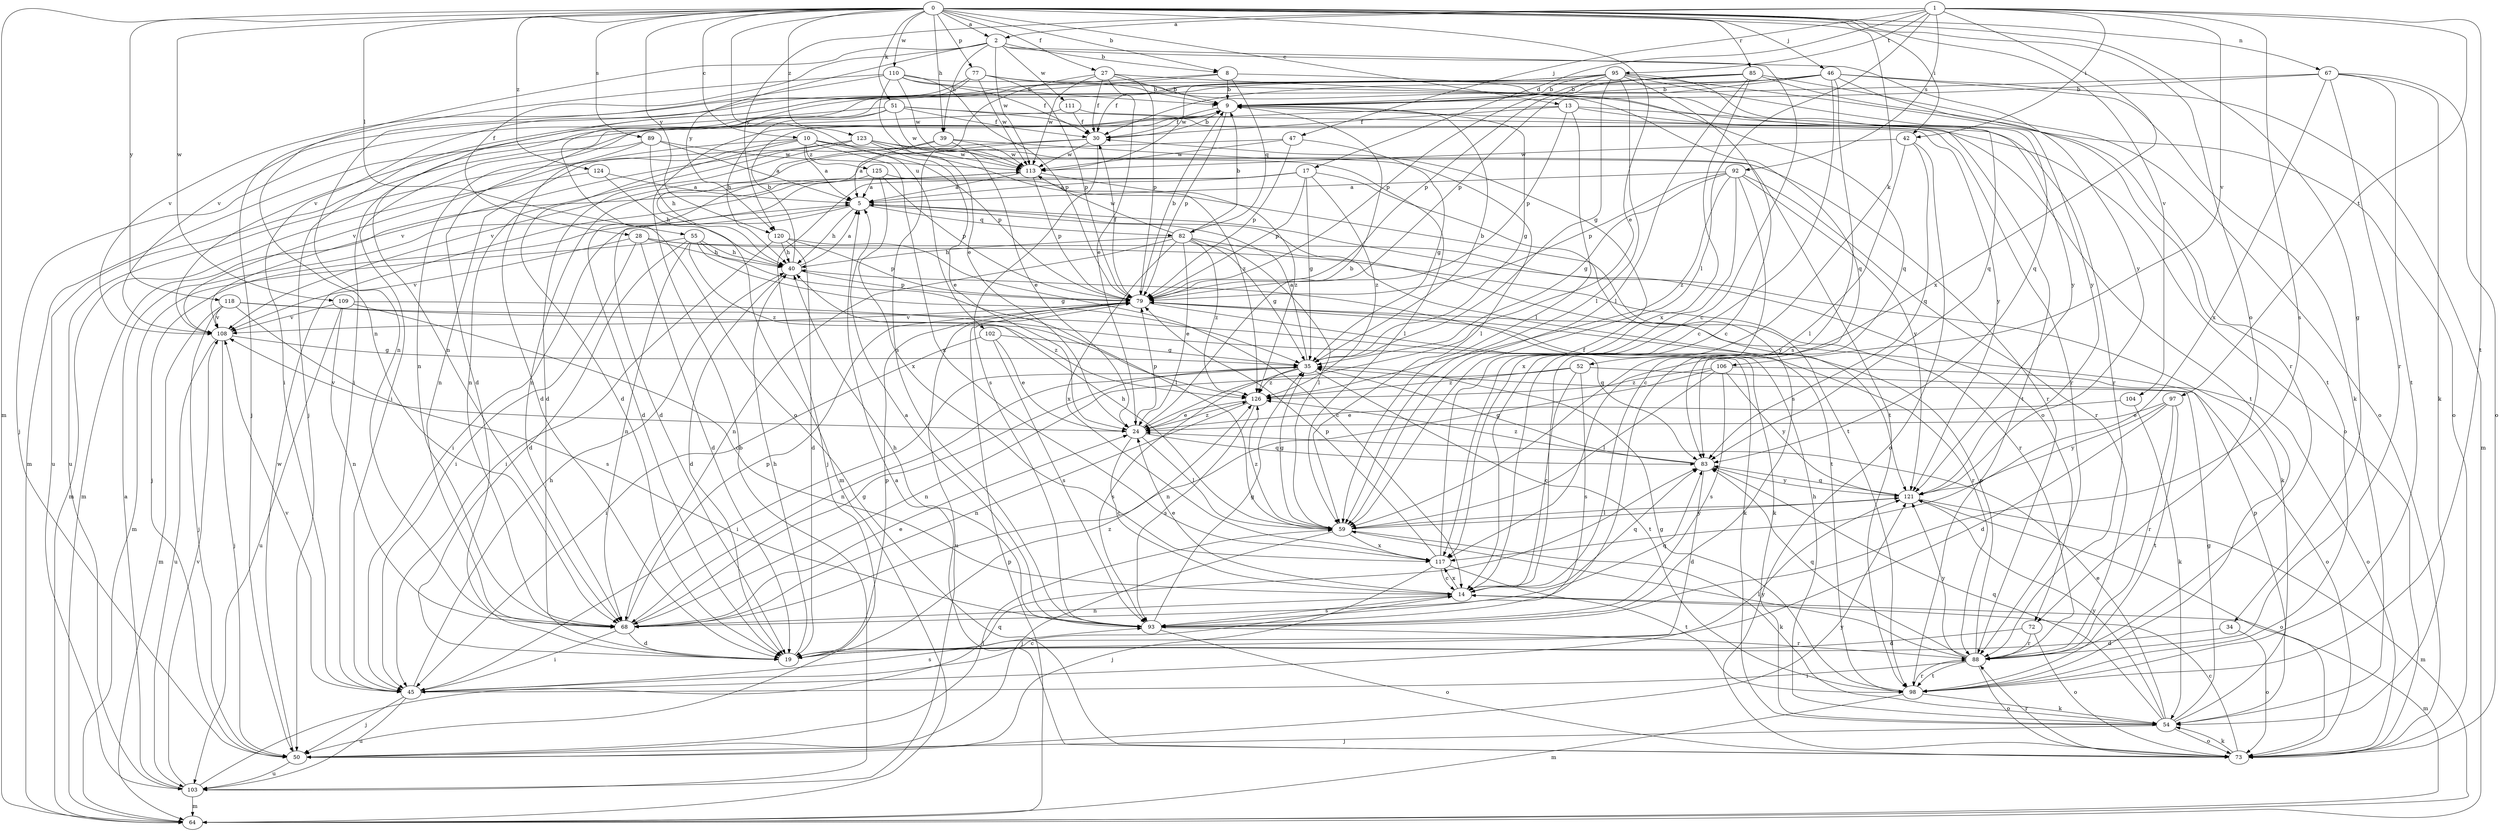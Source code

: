 strict digraph  {
0;
1;
2;
5;
8;
9;
10;
13;
14;
17;
19;
24;
27;
28;
30;
34;
35;
39;
40;
42;
45;
46;
47;
50;
51;
52;
54;
55;
59;
64;
67;
68;
72;
73;
77;
79;
82;
83;
85;
88;
89;
92;
93;
95;
97;
98;
102;
103;
104;
106;
108;
109;
110;
111;
113;
117;
118;
120;
121;
123;
124;
125;
126;
0 -> 2  [label=a];
0 -> 8  [label=b];
0 -> 10  [label=c];
0 -> 13  [label=c];
0 -> 24  [label=e];
0 -> 27  [label=f];
0 -> 34  [label=g];
0 -> 39  [label=h];
0 -> 42  [label=i];
0 -> 46  [label=j];
0 -> 51  [label=k];
0 -> 52  [label=k];
0 -> 55  [label=l];
0 -> 64  [label=m];
0 -> 67  [label=n];
0 -> 72  [label=o];
0 -> 77  [label=p];
0 -> 85  [label=r];
0 -> 89  [label=s];
0 -> 102  [label=u];
0 -> 104  [label=v];
0 -> 109  [label=w];
0 -> 110  [label=w];
0 -> 118  [label=y];
0 -> 120  [label=y];
0 -> 123  [label=z];
0 -> 124  [label=z];
1 -> 2  [label=a];
1 -> 17  [label=d];
1 -> 42  [label=i];
1 -> 47  [label=j];
1 -> 59  [label=l];
1 -> 92  [label=s];
1 -> 93  [label=s];
1 -> 95  [label=t];
1 -> 97  [label=t];
1 -> 98  [label=t];
1 -> 106  [label=v];
1 -> 117  [label=x];
1 -> 120  [label=y];
2 -> 8  [label=b];
2 -> 14  [label=c];
2 -> 28  [label=f];
2 -> 39  [label=h];
2 -> 68  [label=n];
2 -> 111  [label=w];
2 -> 113  [label=w];
2 -> 120  [label=y];
2 -> 121  [label=y];
5 -> 40  [label=h];
5 -> 45  [label=i];
5 -> 50  [label=j];
5 -> 72  [label=o];
5 -> 82  [label=q];
5 -> 121  [label=y];
8 -> 9  [label=b];
8 -> 73  [label=o];
8 -> 82  [label=q];
8 -> 83  [label=q];
8 -> 108  [label=v];
9 -> 30  [label=f];
9 -> 35  [label=g];
9 -> 68  [label=n];
9 -> 79  [label=p];
9 -> 98  [label=t];
10 -> 5  [label=a];
10 -> 19  [label=d];
10 -> 59  [label=l];
10 -> 68  [label=n];
10 -> 79  [label=p];
10 -> 88  [label=r];
10 -> 108  [label=v];
10 -> 117  [label=x];
10 -> 125  [label=z];
13 -> 30  [label=f];
13 -> 59  [label=l];
13 -> 64  [label=m];
13 -> 79  [label=p];
13 -> 88  [label=r];
13 -> 98  [label=t];
14 -> 24  [label=e];
14 -> 64  [label=m];
14 -> 68  [label=n];
14 -> 83  [label=q];
14 -> 93  [label=s];
14 -> 117  [label=x];
17 -> 5  [label=a];
17 -> 19  [label=d];
17 -> 35  [label=g];
17 -> 50  [label=j];
17 -> 79  [label=p];
17 -> 93  [label=s];
17 -> 126  [label=z];
19 -> 40  [label=h];
19 -> 79  [label=p];
19 -> 126  [label=z];
24 -> 9  [label=b];
24 -> 14  [label=c];
24 -> 59  [label=l];
24 -> 79  [label=p];
24 -> 83  [label=q];
24 -> 108  [label=v];
24 -> 126  [label=z];
27 -> 9  [label=b];
27 -> 24  [label=e];
27 -> 30  [label=f];
27 -> 79  [label=p];
27 -> 83  [label=q];
27 -> 93  [label=s];
27 -> 113  [label=w];
28 -> 19  [label=d];
28 -> 40  [label=h];
28 -> 45  [label=i];
28 -> 54  [label=k];
28 -> 88  [label=r];
28 -> 108  [label=v];
30 -> 9  [label=b];
30 -> 64  [label=m];
30 -> 68  [label=n];
30 -> 93  [label=s];
30 -> 113  [label=w];
34 -> 19  [label=d];
34 -> 73  [label=o];
35 -> 5  [label=a];
35 -> 9  [label=b];
35 -> 45  [label=i];
35 -> 68  [label=n];
35 -> 93  [label=s];
35 -> 98  [label=t];
35 -> 126  [label=z];
39 -> 5  [label=a];
39 -> 24  [label=e];
39 -> 59  [label=l];
39 -> 103  [label=u];
39 -> 113  [label=w];
40 -> 5  [label=a];
40 -> 9  [label=b];
40 -> 19  [label=d];
40 -> 79  [label=p];
42 -> 59  [label=l];
42 -> 73  [label=o];
42 -> 83  [label=q];
42 -> 113  [label=w];
45 -> 14  [label=c];
45 -> 40  [label=h];
45 -> 50  [label=j];
45 -> 93  [label=s];
45 -> 103  [label=u];
45 -> 108  [label=v];
45 -> 121  [label=y];
46 -> 9  [label=b];
46 -> 14  [label=c];
46 -> 30  [label=f];
46 -> 54  [label=k];
46 -> 64  [label=m];
46 -> 79  [label=p];
46 -> 88  [label=r];
46 -> 93  [label=s];
46 -> 108  [label=v];
47 -> 35  [label=g];
47 -> 79  [label=p];
47 -> 108  [label=v];
47 -> 113  [label=w];
50 -> 59  [label=l];
50 -> 103  [label=u];
50 -> 113  [label=w];
50 -> 121  [label=y];
51 -> 19  [label=d];
51 -> 30  [label=f];
51 -> 40  [label=h];
51 -> 50  [label=j];
51 -> 88  [label=r];
51 -> 113  [label=w];
51 -> 121  [label=y];
52 -> 14  [label=c];
52 -> 68  [label=n];
52 -> 73  [label=o];
52 -> 93  [label=s];
52 -> 126  [label=z];
54 -> 24  [label=e];
54 -> 35  [label=g];
54 -> 40  [label=h];
54 -> 50  [label=j];
54 -> 73  [label=o];
54 -> 79  [label=p];
54 -> 83  [label=q];
54 -> 121  [label=y];
55 -> 19  [label=d];
55 -> 35  [label=g];
55 -> 40  [label=h];
55 -> 59  [label=l];
55 -> 64  [label=m];
55 -> 68  [label=n];
55 -> 126  [label=z];
59 -> 35  [label=g];
59 -> 40  [label=h];
59 -> 50  [label=j];
59 -> 54  [label=k];
59 -> 117  [label=x];
59 -> 121  [label=y];
59 -> 126  [label=z];
64 -> 79  [label=p];
67 -> 9  [label=b];
67 -> 45  [label=i];
67 -> 54  [label=k];
67 -> 73  [label=o];
67 -> 88  [label=r];
67 -> 98  [label=t];
67 -> 117  [label=x];
68 -> 19  [label=d];
68 -> 24  [label=e];
68 -> 35  [label=g];
68 -> 45  [label=i];
68 -> 79  [label=p];
68 -> 83  [label=q];
72 -> 19  [label=d];
72 -> 73  [label=o];
72 -> 88  [label=r];
73 -> 5  [label=a];
73 -> 14  [label=c];
73 -> 54  [label=k];
73 -> 88  [label=r];
77 -> 9  [label=b];
77 -> 45  [label=i];
77 -> 79  [label=p];
77 -> 108  [label=v];
77 -> 113  [label=w];
77 -> 121  [label=y];
79 -> 9  [label=b];
79 -> 30  [label=f];
79 -> 83  [label=q];
79 -> 88  [label=r];
79 -> 103  [label=u];
79 -> 108  [label=v];
82 -> 9  [label=b];
82 -> 24  [label=e];
82 -> 35  [label=g];
82 -> 40  [label=h];
82 -> 59  [label=l];
82 -> 68  [label=n];
82 -> 98  [label=t];
82 -> 113  [label=w];
82 -> 117  [label=x];
82 -> 126  [label=z];
83 -> 19  [label=d];
83 -> 35  [label=g];
83 -> 121  [label=y];
83 -> 126  [label=z];
85 -> 9  [label=b];
85 -> 50  [label=j];
85 -> 59  [label=l];
85 -> 73  [label=o];
85 -> 79  [label=p];
85 -> 98  [label=t];
85 -> 117  [label=x];
88 -> 45  [label=i];
88 -> 59  [label=l];
88 -> 73  [label=o];
88 -> 79  [label=p];
88 -> 83  [label=q];
88 -> 98  [label=t];
88 -> 121  [label=y];
89 -> 5  [label=a];
89 -> 19  [label=d];
89 -> 40  [label=h];
89 -> 103  [label=u];
89 -> 113  [label=w];
92 -> 5  [label=a];
92 -> 14  [label=c];
92 -> 35  [label=g];
92 -> 79  [label=p];
92 -> 88  [label=r];
92 -> 117  [label=x];
92 -> 121  [label=y];
92 -> 126  [label=z];
93 -> 5  [label=a];
93 -> 35  [label=g];
93 -> 40  [label=h];
93 -> 73  [label=o];
93 -> 88  [label=r];
95 -> 9  [label=b];
95 -> 14  [label=c];
95 -> 30  [label=f];
95 -> 35  [label=g];
95 -> 59  [label=l];
95 -> 68  [label=n];
95 -> 73  [label=o];
95 -> 79  [label=p];
95 -> 83  [label=q];
95 -> 113  [label=w];
95 -> 121  [label=y];
97 -> 19  [label=d];
97 -> 24  [label=e];
97 -> 88  [label=r];
97 -> 98  [label=t];
97 -> 121  [label=y];
98 -> 35  [label=g];
98 -> 54  [label=k];
98 -> 64  [label=m];
98 -> 88  [label=r];
102 -> 24  [label=e];
102 -> 35  [label=g];
102 -> 45  [label=i];
102 -> 93  [label=s];
103 -> 5  [label=a];
103 -> 9  [label=b];
103 -> 64  [label=m];
103 -> 83  [label=q];
103 -> 108  [label=v];
104 -> 24  [label=e];
104 -> 54  [label=k];
106 -> 59  [label=l];
106 -> 68  [label=n];
106 -> 73  [label=o];
106 -> 93  [label=s];
106 -> 121  [label=y];
106 -> 126  [label=z];
108 -> 35  [label=g];
108 -> 50  [label=j];
108 -> 103  [label=u];
109 -> 14  [label=c];
109 -> 54  [label=k];
109 -> 68  [label=n];
109 -> 103  [label=u];
109 -> 108  [label=v];
110 -> 9  [label=b];
110 -> 24  [label=e];
110 -> 30  [label=f];
110 -> 50  [label=j];
110 -> 68  [label=n];
110 -> 79  [label=p];
110 -> 83  [label=q];
110 -> 113  [label=w];
111 -> 30  [label=f];
111 -> 45  [label=i];
111 -> 73  [label=o];
113 -> 5  [label=a];
113 -> 64  [label=m];
113 -> 79  [label=p];
113 -> 126  [label=z];
117 -> 14  [label=c];
117 -> 30  [label=f];
117 -> 50  [label=j];
117 -> 79  [label=p];
117 -> 98  [label=t];
118 -> 50  [label=j];
118 -> 54  [label=k];
118 -> 64  [label=m];
118 -> 93  [label=s];
118 -> 108  [label=v];
118 -> 126  [label=z];
120 -> 14  [label=c];
120 -> 19  [label=d];
120 -> 40  [label=h];
120 -> 45  [label=i];
120 -> 79  [label=p];
121 -> 59  [label=l];
121 -> 64  [label=m];
121 -> 73  [label=o];
121 -> 83  [label=q];
123 -> 19  [label=d];
123 -> 24  [label=e];
123 -> 68  [label=n];
123 -> 98  [label=t];
123 -> 108  [label=v];
123 -> 113  [label=w];
123 -> 126  [label=z];
124 -> 5  [label=a];
124 -> 40  [label=h];
124 -> 64  [label=m];
125 -> 5  [label=a];
125 -> 19  [label=d];
125 -> 79  [label=p];
125 -> 98  [label=t];
125 -> 117  [label=x];
126 -> 24  [label=e];
126 -> 68  [label=n];
126 -> 93  [label=s];
}
